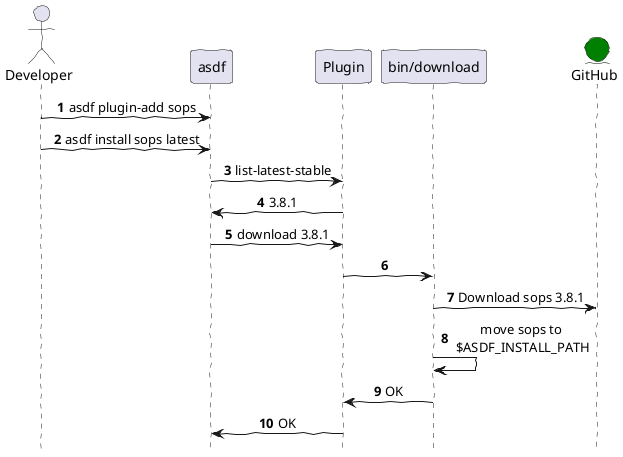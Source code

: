 @startuml
skinparam handwritten true
skinparam sequenceMessageAlign center
autonumber
hide footbox

actor       Developer       as user
participant    asdf    as asdf
participant    Plugin    as plugin
participant    "bin/download"    as plugin_script
entity    GitHub    as github order 100 #green

user -> asdf: asdf plugin-add sops
user -> asdf: asdf install sops latest
asdf -> plugin: list-latest-stable
plugin -> asdf: 3.8.1
asdf -> plugin : download 3.8.1
plugin -> plugin_script
plugin_script -> github: Download sops 3.8.1
plugin_script -> plugin_script: move sops to\n $ASDF_INSTALL_PATH
plugin_script -> plugin: OK
plugin -> asdf: OK

@enduml
